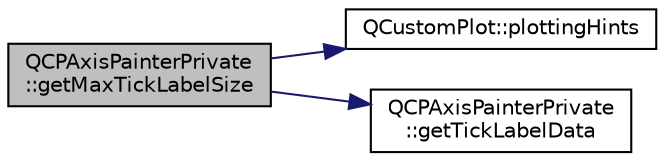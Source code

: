 digraph "QCPAxisPainterPrivate::getMaxTickLabelSize"
{
  edge [fontname="Helvetica",fontsize="10",labelfontname="Helvetica",labelfontsize="10"];
  node [fontname="Helvetica",fontsize="10",shape=record];
  rankdir="LR";
  Node40 [label="QCPAxisPainterPrivate\l::getMaxTickLabelSize",height=0.2,width=0.4,color="black", fillcolor="grey75", style="filled", fontcolor="black"];
  Node40 -> Node41 [color="midnightblue",fontsize="10",style="solid",fontname="Helvetica"];
  Node41 [label="QCustomPlot::plottingHints",height=0.2,width=0.4,color="black", fillcolor="white", style="filled",URL="$dd/d9b/class_q_custom_plot.html#ac724f4075822f74f7b676a790095b877"];
  Node40 -> Node42 [color="midnightblue",fontsize="10",style="solid",fontname="Helvetica"];
  Node42 [label="QCPAxisPainterPrivate\l::getTickLabelData",height=0.2,width=0.4,color="black", fillcolor="white", style="filled",URL="$dc/dba/class_q_c_p_axis_painter_private.html#a5331f78e398da5442767c261578da502"];
}
